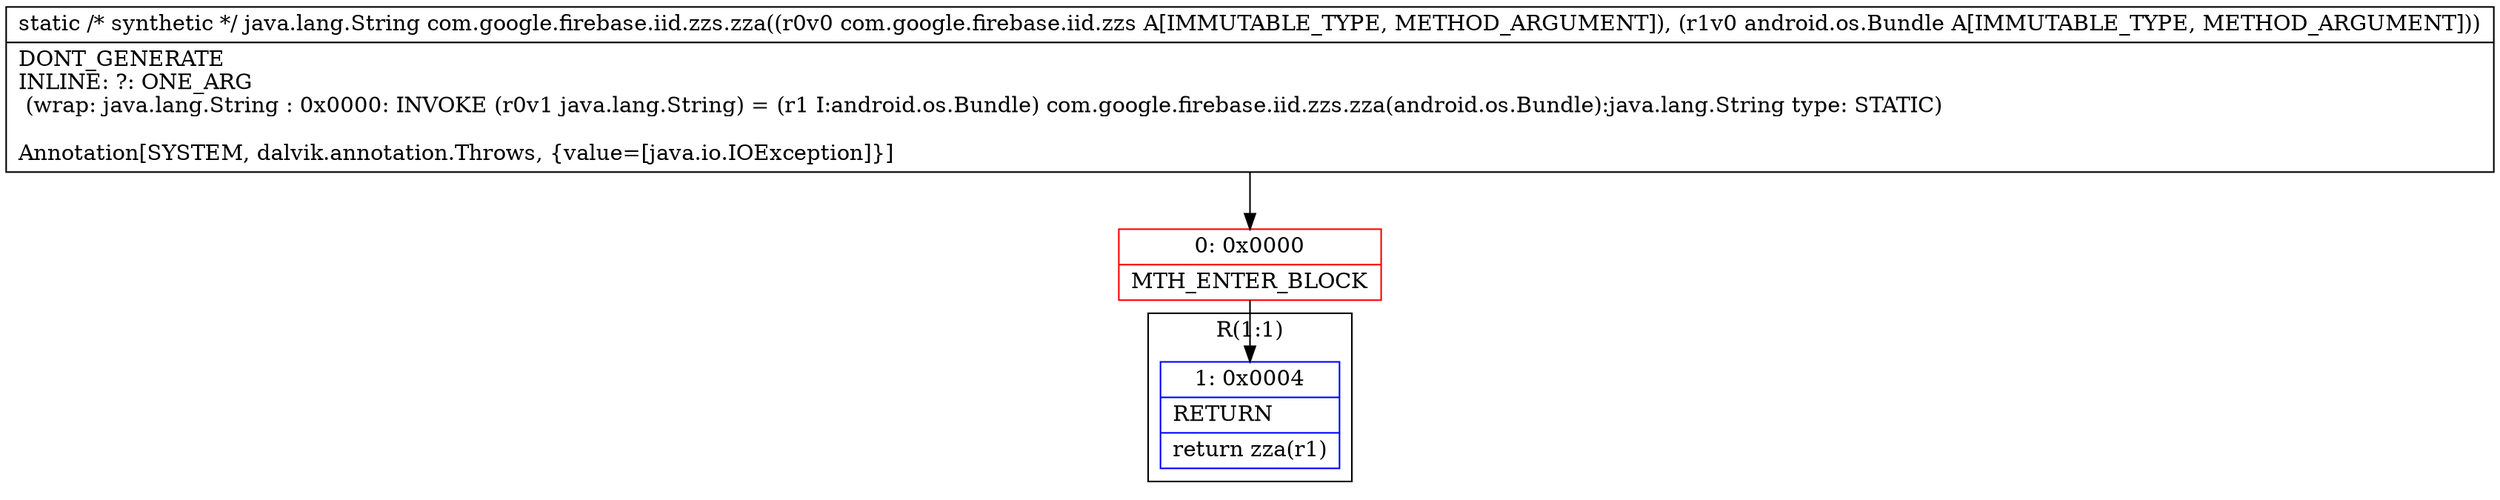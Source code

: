 digraph "CFG forcom.google.firebase.iid.zzs.zza(Lcom\/google\/firebase\/iid\/zzs;Landroid\/os\/Bundle;)Ljava\/lang\/String;" {
subgraph cluster_Region_1452226583 {
label = "R(1:1)";
node [shape=record,color=blue];
Node_1 [shape=record,label="{1\:\ 0x0004|RETURN\l|return zza(r1)\l}"];
}
Node_0 [shape=record,color=red,label="{0\:\ 0x0000|MTH_ENTER_BLOCK\l}"];
MethodNode[shape=record,label="{static \/* synthetic *\/ java.lang.String com.google.firebase.iid.zzs.zza((r0v0 com.google.firebase.iid.zzs A[IMMUTABLE_TYPE, METHOD_ARGUMENT]), (r1v0 android.os.Bundle A[IMMUTABLE_TYPE, METHOD_ARGUMENT]))  | DONT_GENERATE\lINLINE: ?: ONE_ARG  \l  (wrap: java.lang.String : 0x0000: INVOKE  (r0v1 java.lang.String) = (r1 I:android.os.Bundle) com.google.firebase.iid.zzs.zza(android.os.Bundle):java.lang.String type: STATIC)\l\lAnnotation[SYSTEM, dalvik.annotation.Throws, \{value=[java.io.IOException]\}]\l}"];
MethodNode -> Node_0;
Node_0 -> Node_1;
}

